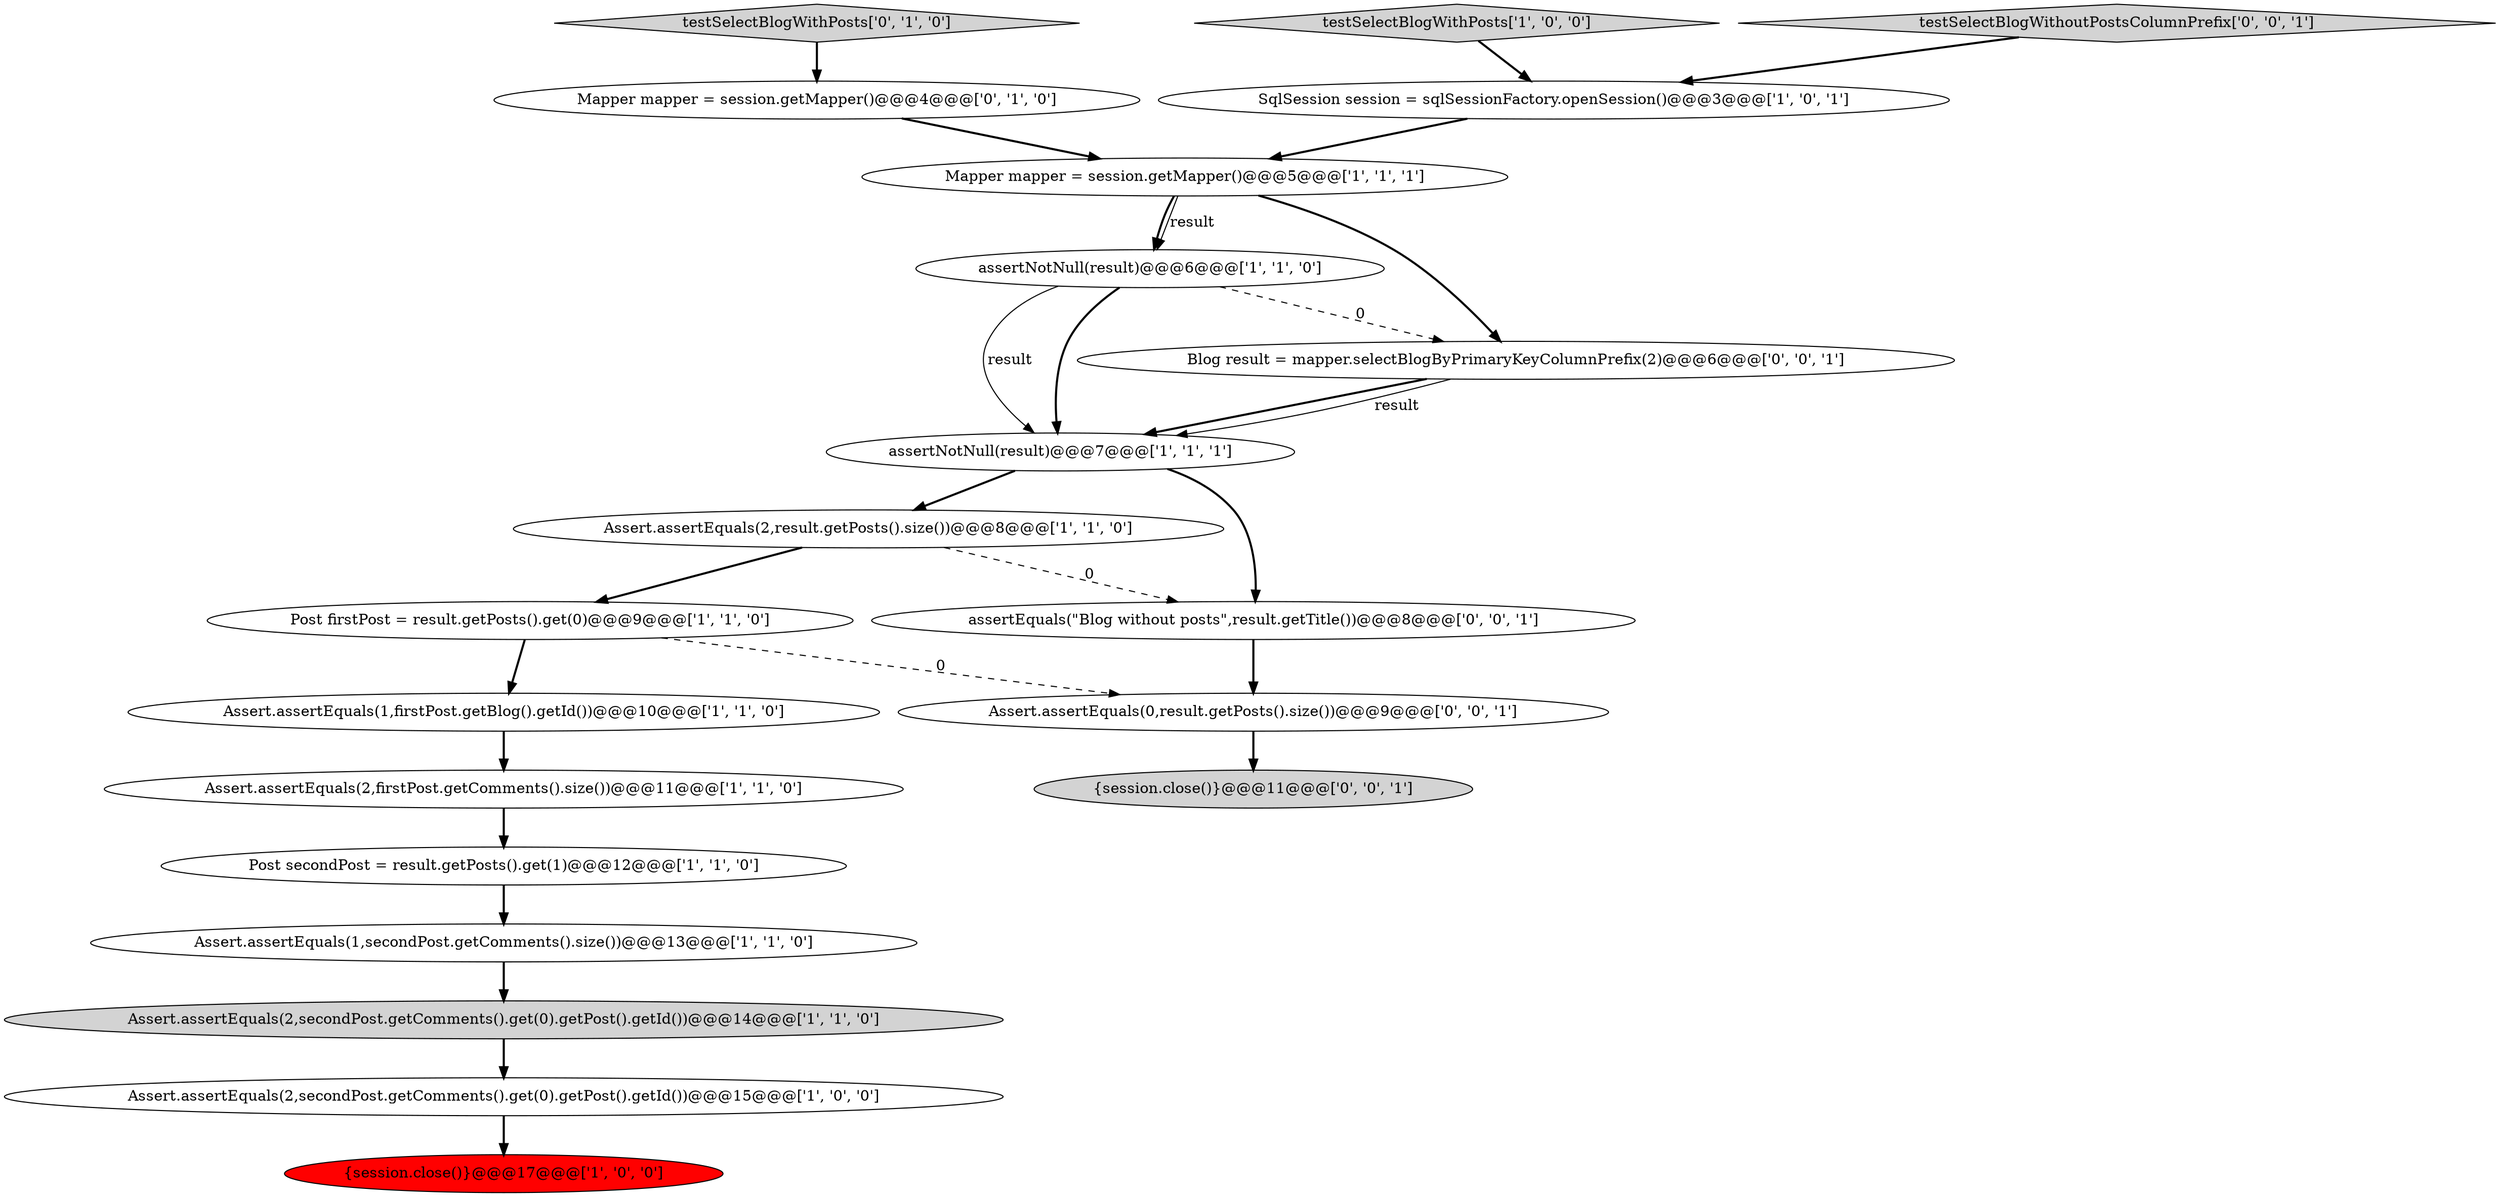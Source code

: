 digraph {
5 [style = filled, label = "assertNotNull(result)@@@6@@@['1', '1', '0']", fillcolor = white, shape = ellipse image = "AAA0AAABBB1BBB"];
6 [style = filled, label = "Assert.assertEquals(1,firstPost.getBlog().getId())@@@10@@@['1', '1', '0']", fillcolor = white, shape = ellipse image = "AAA0AAABBB1BBB"];
0 [style = filled, label = "assertNotNull(result)@@@7@@@['1', '1', '1']", fillcolor = white, shape = ellipse image = "AAA0AAABBB1BBB"];
1 [style = filled, label = "Post firstPost = result.getPosts().get(0)@@@9@@@['1', '1', '0']", fillcolor = white, shape = ellipse image = "AAA0AAABBB1BBB"];
9 [style = filled, label = "Assert.assertEquals(2,result.getPosts().size())@@@8@@@['1', '1', '0']", fillcolor = white, shape = ellipse image = "AAA0AAABBB1BBB"];
13 [style = filled, label = "Assert.assertEquals(2,secondPost.getComments().get(0).getPost().getId())@@@15@@@['1', '0', '0']", fillcolor = white, shape = ellipse image = "AAA0AAABBB1BBB"];
15 [style = filled, label = "testSelectBlogWithPosts['0', '1', '0']", fillcolor = lightgray, shape = diamond image = "AAA0AAABBB2BBB"];
12 [style = filled, label = "Mapper mapper = session.getMapper()@@@5@@@['1', '1', '1']", fillcolor = white, shape = ellipse image = "AAA0AAABBB1BBB"];
8 [style = filled, label = "Assert.assertEquals(2,secondPost.getComments().get(0).getPost().getId())@@@14@@@['1', '1', '0']", fillcolor = lightgray, shape = ellipse image = "AAA0AAABBB1BBB"];
4 [style = filled, label = "{session.close()}@@@17@@@['1', '0', '0']", fillcolor = red, shape = ellipse image = "AAA1AAABBB1BBB"];
19 [style = filled, label = "assertEquals(\"Blog without posts\",result.getTitle())@@@8@@@['0', '0', '1']", fillcolor = white, shape = ellipse image = "AAA0AAABBB3BBB"];
14 [style = filled, label = "Mapper mapper = session.getMapper()@@@4@@@['0', '1', '0']", fillcolor = white, shape = ellipse image = "AAA0AAABBB2BBB"];
17 [style = filled, label = "{session.close()}@@@11@@@['0', '0', '1']", fillcolor = lightgray, shape = ellipse image = "AAA0AAABBB3BBB"];
3 [style = filled, label = "Assert.assertEquals(2,firstPost.getComments().size())@@@11@@@['1', '1', '0']", fillcolor = white, shape = ellipse image = "AAA0AAABBB1BBB"];
11 [style = filled, label = "SqlSession session = sqlSessionFactory.openSession()@@@3@@@['1', '0', '1']", fillcolor = white, shape = ellipse image = "AAA0AAABBB1BBB"];
16 [style = filled, label = "Blog result = mapper.selectBlogByPrimaryKeyColumnPrefix(2)@@@6@@@['0', '0', '1']", fillcolor = white, shape = ellipse image = "AAA0AAABBB3BBB"];
2 [style = filled, label = "Assert.assertEquals(1,secondPost.getComments().size())@@@13@@@['1', '1', '0']", fillcolor = white, shape = ellipse image = "AAA0AAABBB1BBB"];
7 [style = filled, label = "testSelectBlogWithPosts['1', '0', '0']", fillcolor = lightgray, shape = diamond image = "AAA0AAABBB1BBB"];
18 [style = filled, label = "testSelectBlogWithoutPostsColumnPrefix['0', '0', '1']", fillcolor = lightgray, shape = diamond image = "AAA0AAABBB3BBB"];
10 [style = filled, label = "Post secondPost = result.getPosts().get(1)@@@12@@@['1', '1', '0']", fillcolor = white, shape = ellipse image = "AAA0AAABBB1BBB"];
20 [style = filled, label = "Assert.assertEquals(0,result.getPosts().size())@@@9@@@['0', '0', '1']", fillcolor = white, shape = ellipse image = "AAA0AAABBB3BBB"];
5->0 [style = solid, label="result"];
6->3 [style = bold, label=""];
0->9 [style = bold, label=""];
16->0 [style = bold, label=""];
7->11 [style = bold, label=""];
20->17 [style = bold, label=""];
12->5 [style = bold, label=""];
15->14 [style = bold, label=""];
0->19 [style = bold, label=""];
19->20 [style = bold, label=""];
18->11 [style = bold, label=""];
11->12 [style = bold, label=""];
12->5 [style = solid, label="result"];
12->16 [style = bold, label=""];
16->0 [style = solid, label="result"];
1->20 [style = dashed, label="0"];
5->16 [style = dashed, label="0"];
9->19 [style = dashed, label="0"];
3->10 [style = bold, label=""];
1->6 [style = bold, label=""];
5->0 [style = bold, label=""];
14->12 [style = bold, label=""];
10->2 [style = bold, label=""];
9->1 [style = bold, label=""];
8->13 [style = bold, label=""];
2->8 [style = bold, label=""];
13->4 [style = bold, label=""];
}
